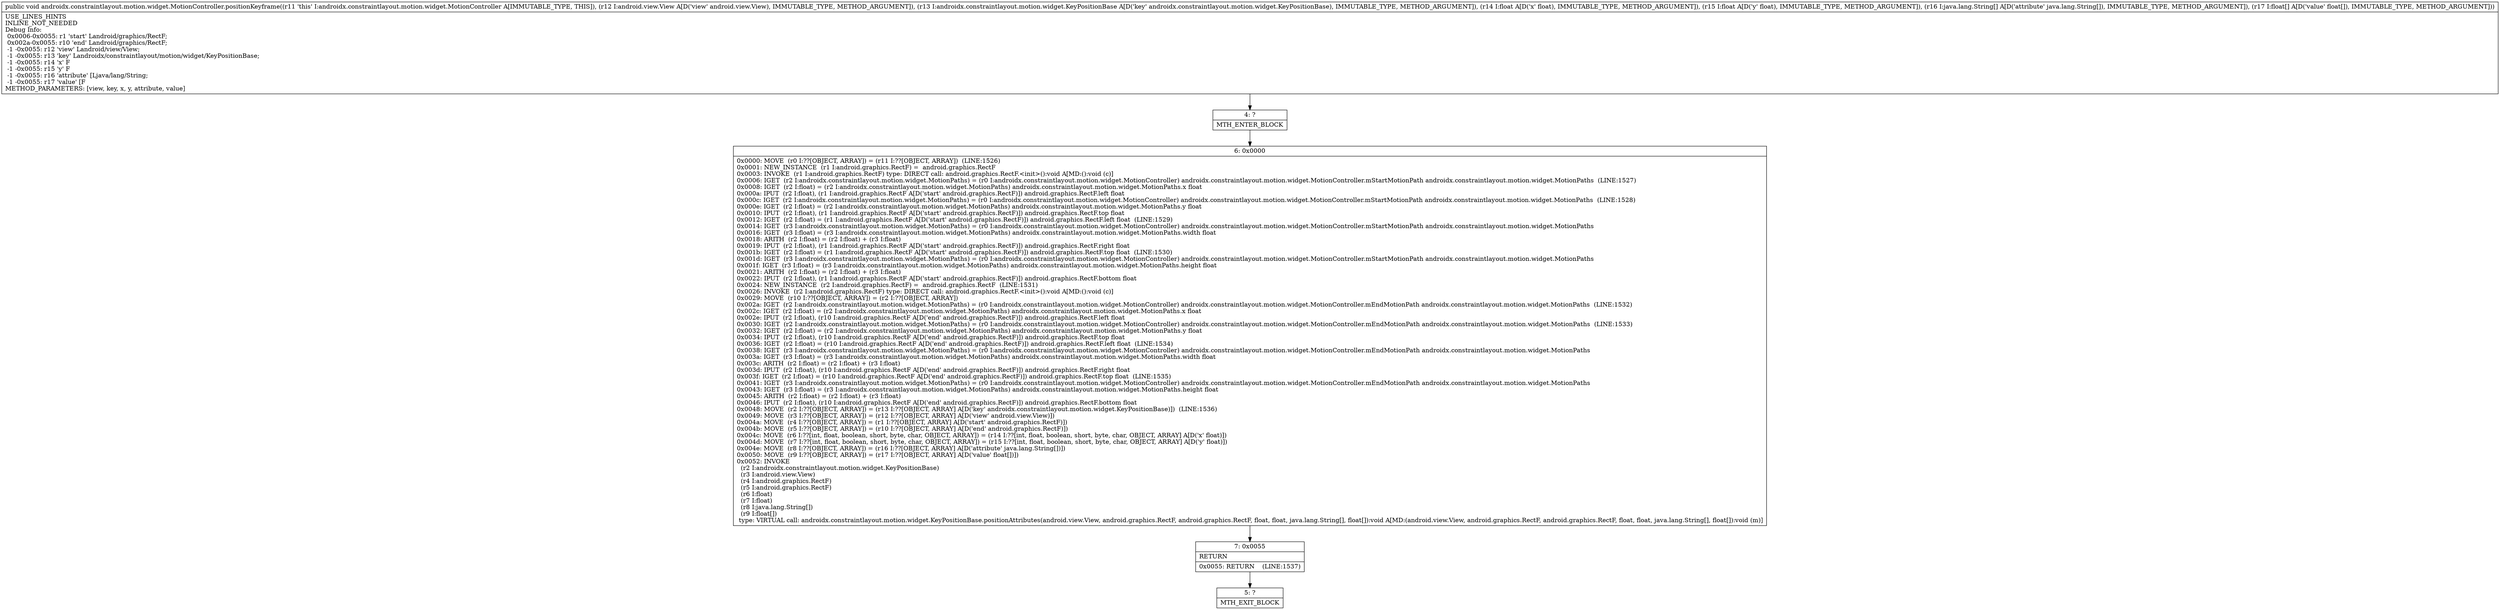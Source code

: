 digraph "CFG forandroidx.constraintlayout.motion.widget.MotionController.positionKeyframe(Landroid\/view\/View;Landroidx\/constraintlayout\/motion\/widget\/KeyPositionBase;FF[Ljava\/lang\/String;[F)V" {
Node_4 [shape=record,label="{4\:\ ?|MTH_ENTER_BLOCK\l}"];
Node_6 [shape=record,label="{6\:\ 0x0000|0x0000: MOVE  (r0 I:??[OBJECT, ARRAY]) = (r11 I:??[OBJECT, ARRAY])  (LINE:1526)\l0x0001: NEW_INSTANCE  (r1 I:android.graphics.RectF) =  android.graphics.RectF \l0x0003: INVOKE  (r1 I:android.graphics.RectF) type: DIRECT call: android.graphics.RectF.\<init\>():void A[MD:():void (c)]\l0x0006: IGET  (r2 I:androidx.constraintlayout.motion.widget.MotionPaths) = (r0 I:androidx.constraintlayout.motion.widget.MotionController) androidx.constraintlayout.motion.widget.MotionController.mStartMotionPath androidx.constraintlayout.motion.widget.MotionPaths  (LINE:1527)\l0x0008: IGET  (r2 I:float) = (r2 I:androidx.constraintlayout.motion.widget.MotionPaths) androidx.constraintlayout.motion.widget.MotionPaths.x float \l0x000a: IPUT  (r2 I:float), (r1 I:android.graphics.RectF A[D('start' android.graphics.RectF)]) android.graphics.RectF.left float \l0x000c: IGET  (r2 I:androidx.constraintlayout.motion.widget.MotionPaths) = (r0 I:androidx.constraintlayout.motion.widget.MotionController) androidx.constraintlayout.motion.widget.MotionController.mStartMotionPath androidx.constraintlayout.motion.widget.MotionPaths  (LINE:1528)\l0x000e: IGET  (r2 I:float) = (r2 I:androidx.constraintlayout.motion.widget.MotionPaths) androidx.constraintlayout.motion.widget.MotionPaths.y float \l0x0010: IPUT  (r2 I:float), (r1 I:android.graphics.RectF A[D('start' android.graphics.RectF)]) android.graphics.RectF.top float \l0x0012: IGET  (r2 I:float) = (r1 I:android.graphics.RectF A[D('start' android.graphics.RectF)]) android.graphics.RectF.left float  (LINE:1529)\l0x0014: IGET  (r3 I:androidx.constraintlayout.motion.widget.MotionPaths) = (r0 I:androidx.constraintlayout.motion.widget.MotionController) androidx.constraintlayout.motion.widget.MotionController.mStartMotionPath androidx.constraintlayout.motion.widget.MotionPaths \l0x0016: IGET  (r3 I:float) = (r3 I:androidx.constraintlayout.motion.widget.MotionPaths) androidx.constraintlayout.motion.widget.MotionPaths.width float \l0x0018: ARITH  (r2 I:float) = (r2 I:float) + (r3 I:float) \l0x0019: IPUT  (r2 I:float), (r1 I:android.graphics.RectF A[D('start' android.graphics.RectF)]) android.graphics.RectF.right float \l0x001b: IGET  (r2 I:float) = (r1 I:android.graphics.RectF A[D('start' android.graphics.RectF)]) android.graphics.RectF.top float  (LINE:1530)\l0x001d: IGET  (r3 I:androidx.constraintlayout.motion.widget.MotionPaths) = (r0 I:androidx.constraintlayout.motion.widget.MotionController) androidx.constraintlayout.motion.widget.MotionController.mStartMotionPath androidx.constraintlayout.motion.widget.MotionPaths \l0x001f: IGET  (r3 I:float) = (r3 I:androidx.constraintlayout.motion.widget.MotionPaths) androidx.constraintlayout.motion.widget.MotionPaths.height float \l0x0021: ARITH  (r2 I:float) = (r2 I:float) + (r3 I:float) \l0x0022: IPUT  (r2 I:float), (r1 I:android.graphics.RectF A[D('start' android.graphics.RectF)]) android.graphics.RectF.bottom float \l0x0024: NEW_INSTANCE  (r2 I:android.graphics.RectF) =  android.graphics.RectF  (LINE:1531)\l0x0026: INVOKE  (r2 I:android.graphics.RectF) type: DIRECT call: android.graphics.RectF.\<init\>():void A[MD:():void (c)]\l0x0029: MOVE  (r10 I:??[OBJECT, ARRAY]) = (r2 I:??[OBJECT, ARRAY]) \l0x002a: IGET  (r2 I:androidx.constraintlayout.motion.widget.MotionPaths) = (r0 I:androidx.constraintlayout.motion.widget.MotionController) androidx.constraintlayout.motion.widget.MotionController.mEndMotionPath androidx.constraintlayout.motion.widget.MotionPaths  (LINE:1532)\l0x002c: IGET  (r2 I:float) = (r2 I:androidx.constraintlayout.motion.widget.MotionPaths) androidx.constraintlayout.motion.widget.MotionPaths.x float \l0x002e: IPUT  (r2 I:float), (r10 I:android.graphics.RectF A[D('end' android.graphics.RectF)]) android.graphics.RectF.left float \l0x0030: IGET  (r2 I:androidx.constraintlayout.motion.widget.MotionPaths) = (r0 I:androidx.constraintlayout.motion.widget.MotionController) androidx.constraintlayout.motion.widget.MotionController.mEndMotionPath androidx.constraintlayout.motion.widget.MotionPaths  (LINE:1533)\l0x0032: IGET  (r2 I:float) = (r2 I:androidx.constraintlayout.motion.widget.MotionPaths) androidx.constraintlayout.motion.widget.MotionPaths.y float \l0x0034: IPUT  (r2 I:float), (r10 I:android.graphics.RectF A[D('end' android.graphics.RectF)]) android.graphics.RectF.top float \l0x0036: IGET  (r2 I:float) = (r10 I:android.graphics.RectF A[D('end' android.graphics.RectF)]) android.graphics.RectF.left float  (LINE:1534)\l0x0038: IGET  (r3 I:androidx.constraintlayout.motion.widget.MotionPaths) = (r0 I:androidx.constraintlayout.motion.widget.MotionController) androidx.constraintlayout.motion.widget.MotionController.mEndMotionPath androidx.constraintlayout.motion.widget.MotionPaths \l0x003a: IGET  (r3 I:float) = (r3 I:androidx.constraintlayout.motion.widget.MotionPaths) androidx.constraintlayout.motion.widget.MotionPaths.width float \l0x003c: ARITH  (r2 I:float) = (r2 I:float) + (r3 I:float) \l0x003d: IPUT  (r2 I:float), (r10 I:android.graphics.RectF A[D('end' android.graphics.RectF)]) android.graphics.RectF.right float \l0x003f: IGET  (r2 I:float) = (r10 I:android.graphics.RectF A[D('end' android.graphics.RectF)]) android.graphics.RectF.top float  (LINE:1535)\l0x0041: IGET  (r3 I:androidx.constraintlayout.motion.widget.MotionPaths) = (r0 I:androidx.constraintlayout.motion.widget.MotionController) androidx.constraintlayout.motion.widget.MotionController.mEndMotionPath androidx.constraintlayout.motion.widget.MotionPaths \l0x0043: IGET  (r3 I:float) = (r3 I:androidx.constraintlayout.motion.widget.MotionPaths) androidx.constraintlayout.motion.widget.MotionPaths.height float \l0x0045: ARITH  (r2 I:float) = (r2 I:float) + (r3 I:float) \l0x0046: IPUT  (r2 I:float), (r10 I:android.graphics.RectF A[D('end' android.graphics.RectF)]) android.graphics.RectF.bottom float \l0x0048: MOVE  (r2 I:??[OBJECT, ARRAY]) = (r13 I:??[OBJECT, ARRAY] A[D('key' androidx.constraintlayout.motion.widget.KeyPositionBase)])  (LINE:1536)\l0x0049: MOVE  (r3 I:??[OBJECT, ARRAY]) = (r12 I:??[OBJECT, ARRAY] A[D('view' android.view.View)]) \l0x004a: MOVE  (r4 I:??[OBJECT, ARRAY]) = (r1 I:??[OBJECT, ARRAY] A[D('start' android.graphics.RectF)]) \l0x004b: MOVE  (r5 I:??[OBJECT, ARRAY]) = (r10 I:??[OBJECT, ARRAY] A[D('end' android.graphics.RectF)]) \l0x004c: MOVE  (r6 I:??[int, float, boolean, short, byte, char, OBJECT, ARRAY]) = (r14 I:??[int, float, boolean, short, byte, char, OBJECT, ARRAY] A[D('x' float)]) \l0x004d: MOVE  (r7 I:??[int, float, boolean, short, byte, char, OBJECT, ARRAY]) = (r15 I:??[int, float, boolean, short, byte, char, OBJECT, ARRAY] A[D('y' float)]) \l0x004e: MOVE  (r8 I:??[OBJECT, ARRAY]) = (r16 I:??[OBJECT, ARRAY] A[D('attribute' java.lang.String[])]) \l0x0050: MOVE  (r9 I:??[OBJECT, ARRAY]) = (r17 I:??[OBJECT, ARRAY] A[D('value' float[])]) \l0x0052: INVOKE  \l  (r2 I:androidx.constraintlayout.motion.widget.KeyPositionBase)\l  (r3 I:android.view.View)\l  (r4 I:android.graphics.RectF)\l  (r5 I:android.graphics.RectF)\l  (r6 I:float)\l  (r7 I:float)\l  (r8 I:java.lang.String[])\l  (r9 I:float[])\l type: VIRTUAL call: androidx.constraintlayout.motion.widget.KeyPositionBase.positionAttributes(android.view.View, android.graphics.RectF, android.graphics.RectF, float, float, java.lang.String[], float[]):void A[MD:(android.view.View, android.graphics.RectF, android.graphics.RectF, float, float, java.lang.String[], float[]):void (m)]\l}"];
Node_7 [shape=record,label="{7\:\ 0x0055|RETURN\l|0x0055: RETURN    (LINE:1537)\l}"];
Node_5 [shape=record,label="{5\:\ ?|MTH_EXIT_BLOCK\l}"];
MethodNode[shape=record,label="{public void androidx.constraintlayout.motion.widget.MotionController.positionKeyframe((r11 'this' I:androidx.constraintlayout.motion.widget.MotionController A[IMMUTABLE_TYPE, THIS]), (r12 I:android.view.View A[D('view' android.view.View), IMMUTABLE_TYPE, METHOD_ARGUMENT]), (r13 I:androidx.constraintlayout.motion.widget.KeyPositionBase A[D('key' androidx.constraintlayout.motion.widget.KeyPositionBase), IMMUTABLE_TYPE, METHOD_ARGUMENT]), (r14 I:float A[D('x' float), IMMUTABLE_TYPE, METHOD_ARGUMENT]), (r15 I:float A[D('y' float), IMMUTABLE_TYPE, METHOD_ARGUMENT]), (r16 I:java.lang.String[] A[D('attribute' java.lang.String[]), IMMUTABLE_TYPE, METHOD_ARGUMENT]), (r17 I:float[] A[D('value' float[]), IMMUTABLE_TYPE, METHOD_ARGUMENT]))  | USE_LINES_HINTS\lINLINE_NOT_NEEDED\lDebug Info:\l  0x0006\-0x0055: r1 'start' Landroid\/graphics\/RectF;\l  0x002a\-0x0055: r10 'end' Landroid\/graphics\/RectF;\l  \-1 \-0x0055: r12 'view' Landroid\/view\/View;\l  \-1 \-0x0055: r13 'key' Landroidx\/constraintlayout\/motion\/widget\/KeyPositionBase;\l  \-1 \-0x0055: r14 'x' F\l  \-1 \-0x0055: r15 'y' F\l  \-1 \-0x0055: r16 'attribute' [Ljava\/lang\/String;\l  \-1 \-0x0055: r17 'value' [F\lMETHOD_PARAMETERS: [view, key, x, y, attribute, value]\l}"];
MethodNode -> Node_4;Node_4 -> Node_6;
Node_6 -> Node_7;
Node_7 -> Node_5;
}

